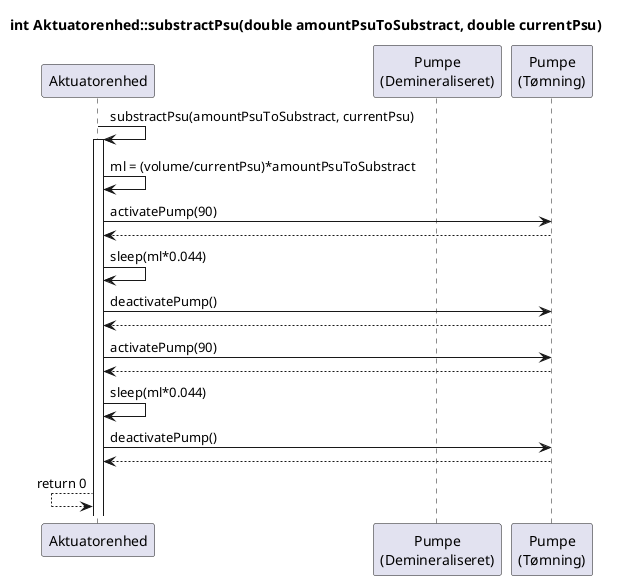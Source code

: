 @startuml SD_AE_substractPsu

Participant Aktuatorenhed as ae
participant "Pumpe\n(Demineraliseret)" as sp
participant "Pumpe\n(Tømning)" as tp
title int Aktuatorenhed::substractPsu(double amountPsuToSubstract, double currentPsu)


        ae -> ae : substractPsu(amountPsuToSubstract, currentPsu)
        activate ae
            ae -> ae : ml = (volume/currentPsu)*amountPsuToSubstract
            ae -> tp : activatePump(90)
            ae <-- tp
            ae -> ae : sleep(ml*0.044)
            ae -> tp : deactivatePump()
            ae <-- tp
            ae -> tp : activatePump(90)
            ae <-- tp
            ae -> ae : sleep(ml*0.044)

            ae -> tp : deactivatePump()
            ae <-- tp
            ae <-- ae : return 0
     

@enduml